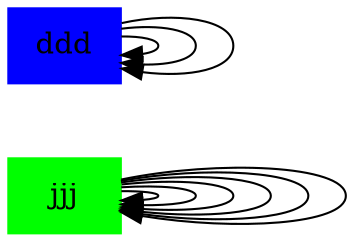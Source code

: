 digraph G {  ddd[shape=box,color=blue, style=filled]ddd -> ddd;ddd[shape=box,color=blue, style=filled]ddd[shape=box,color=blue, style=filled]ddd -> ddd;ddd[shape=box,color=blue, style=filled]ddd[shape=box,color=blue, style=filled]ddd -> ddd;ddd[shape=box,color=blue, style=filled]ddd[shape=box,color=blue, style=filled]jjj[shape=box,color=green, style=filled]jjj -> jjj;jjj[shape=box,color=green, style=filled]jjj -> jjj;jjj[shape=box,color=green, style=filled]jjj -> jjj;jjj[shape=box,color=green, style=filled]jjj -> jjj;jjj[shape=box,color=green, style=filled]jjj -> jjj;jjj[shape=box,color=green, style=filled]jjj -> jjj;jjj[shape=box,color=green, style=filled]{rank=source;"ddd";"ddd";"ddd";"ddd";"ddd";}{rank=source;"ddd";"ddd";"ddd";"ddd";"ddd";}{rank=same;"jjj";"jjj";"jjj";"jjj";"jjj";"jjj";"jjj";"jjj";}}